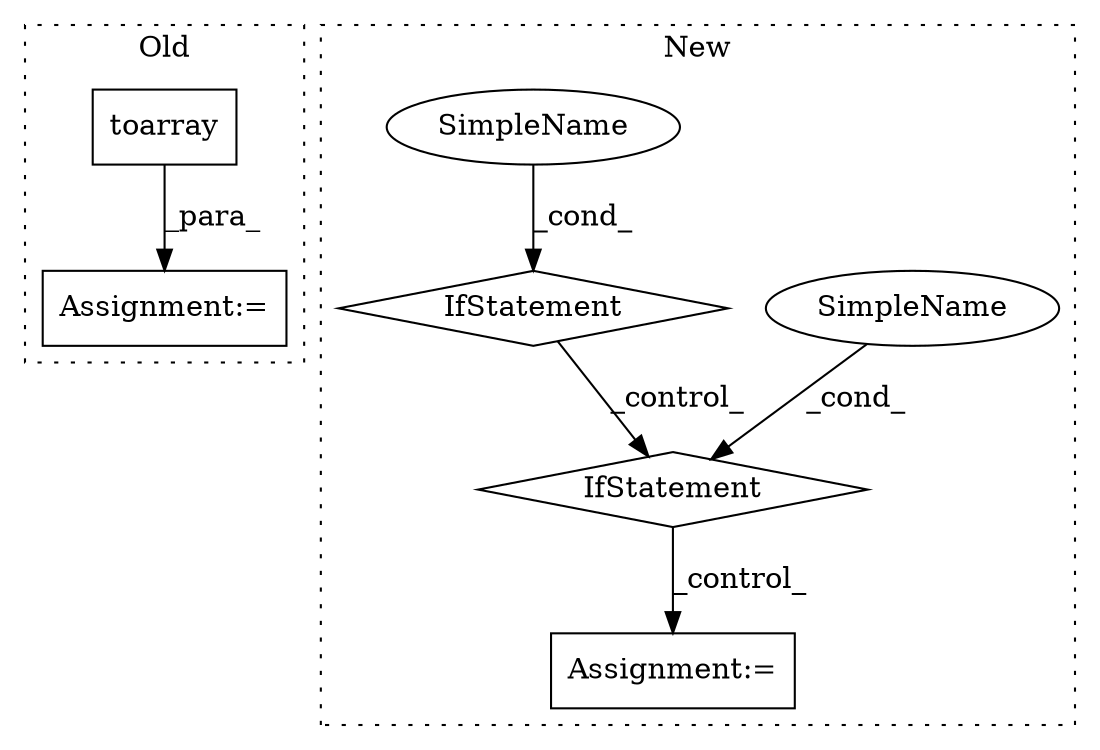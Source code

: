 digraph G {
subgraph cluster0 {
1 [label="toarray" a="32" s="5023" l="9" shape="box"];
3 [label="Assignment:=" a="7" s="5009" l="1" shape="box"];
label = "Old";
style="dotted";
}
subgraph cluster1 {
2 [label="IfStatement" a="25" s="4727,4762" l="4,2" shape="diamond"];
4 [label="Assignment:=" a="7" s="4928" l="1" shape="box"];
5 [label="SimpleName" a="42" s="" l="" shape="ellipse"];
6 [label="SimpleName" a="42" s="4585" l="9" shape="ellipse"];
7 [label="IfStatement" a="25" s="4581,4594" l="4,2" shape="diamond"];
label = "New";
style="dotted";
}
1 -> 3 [label="_para_"];
2 -> 4 [label="_control_"];
5 -> 2 [label="_cond_"];
6 -> 7 [label="_cond_"];
7 -> 2 [label="_control_"];
}